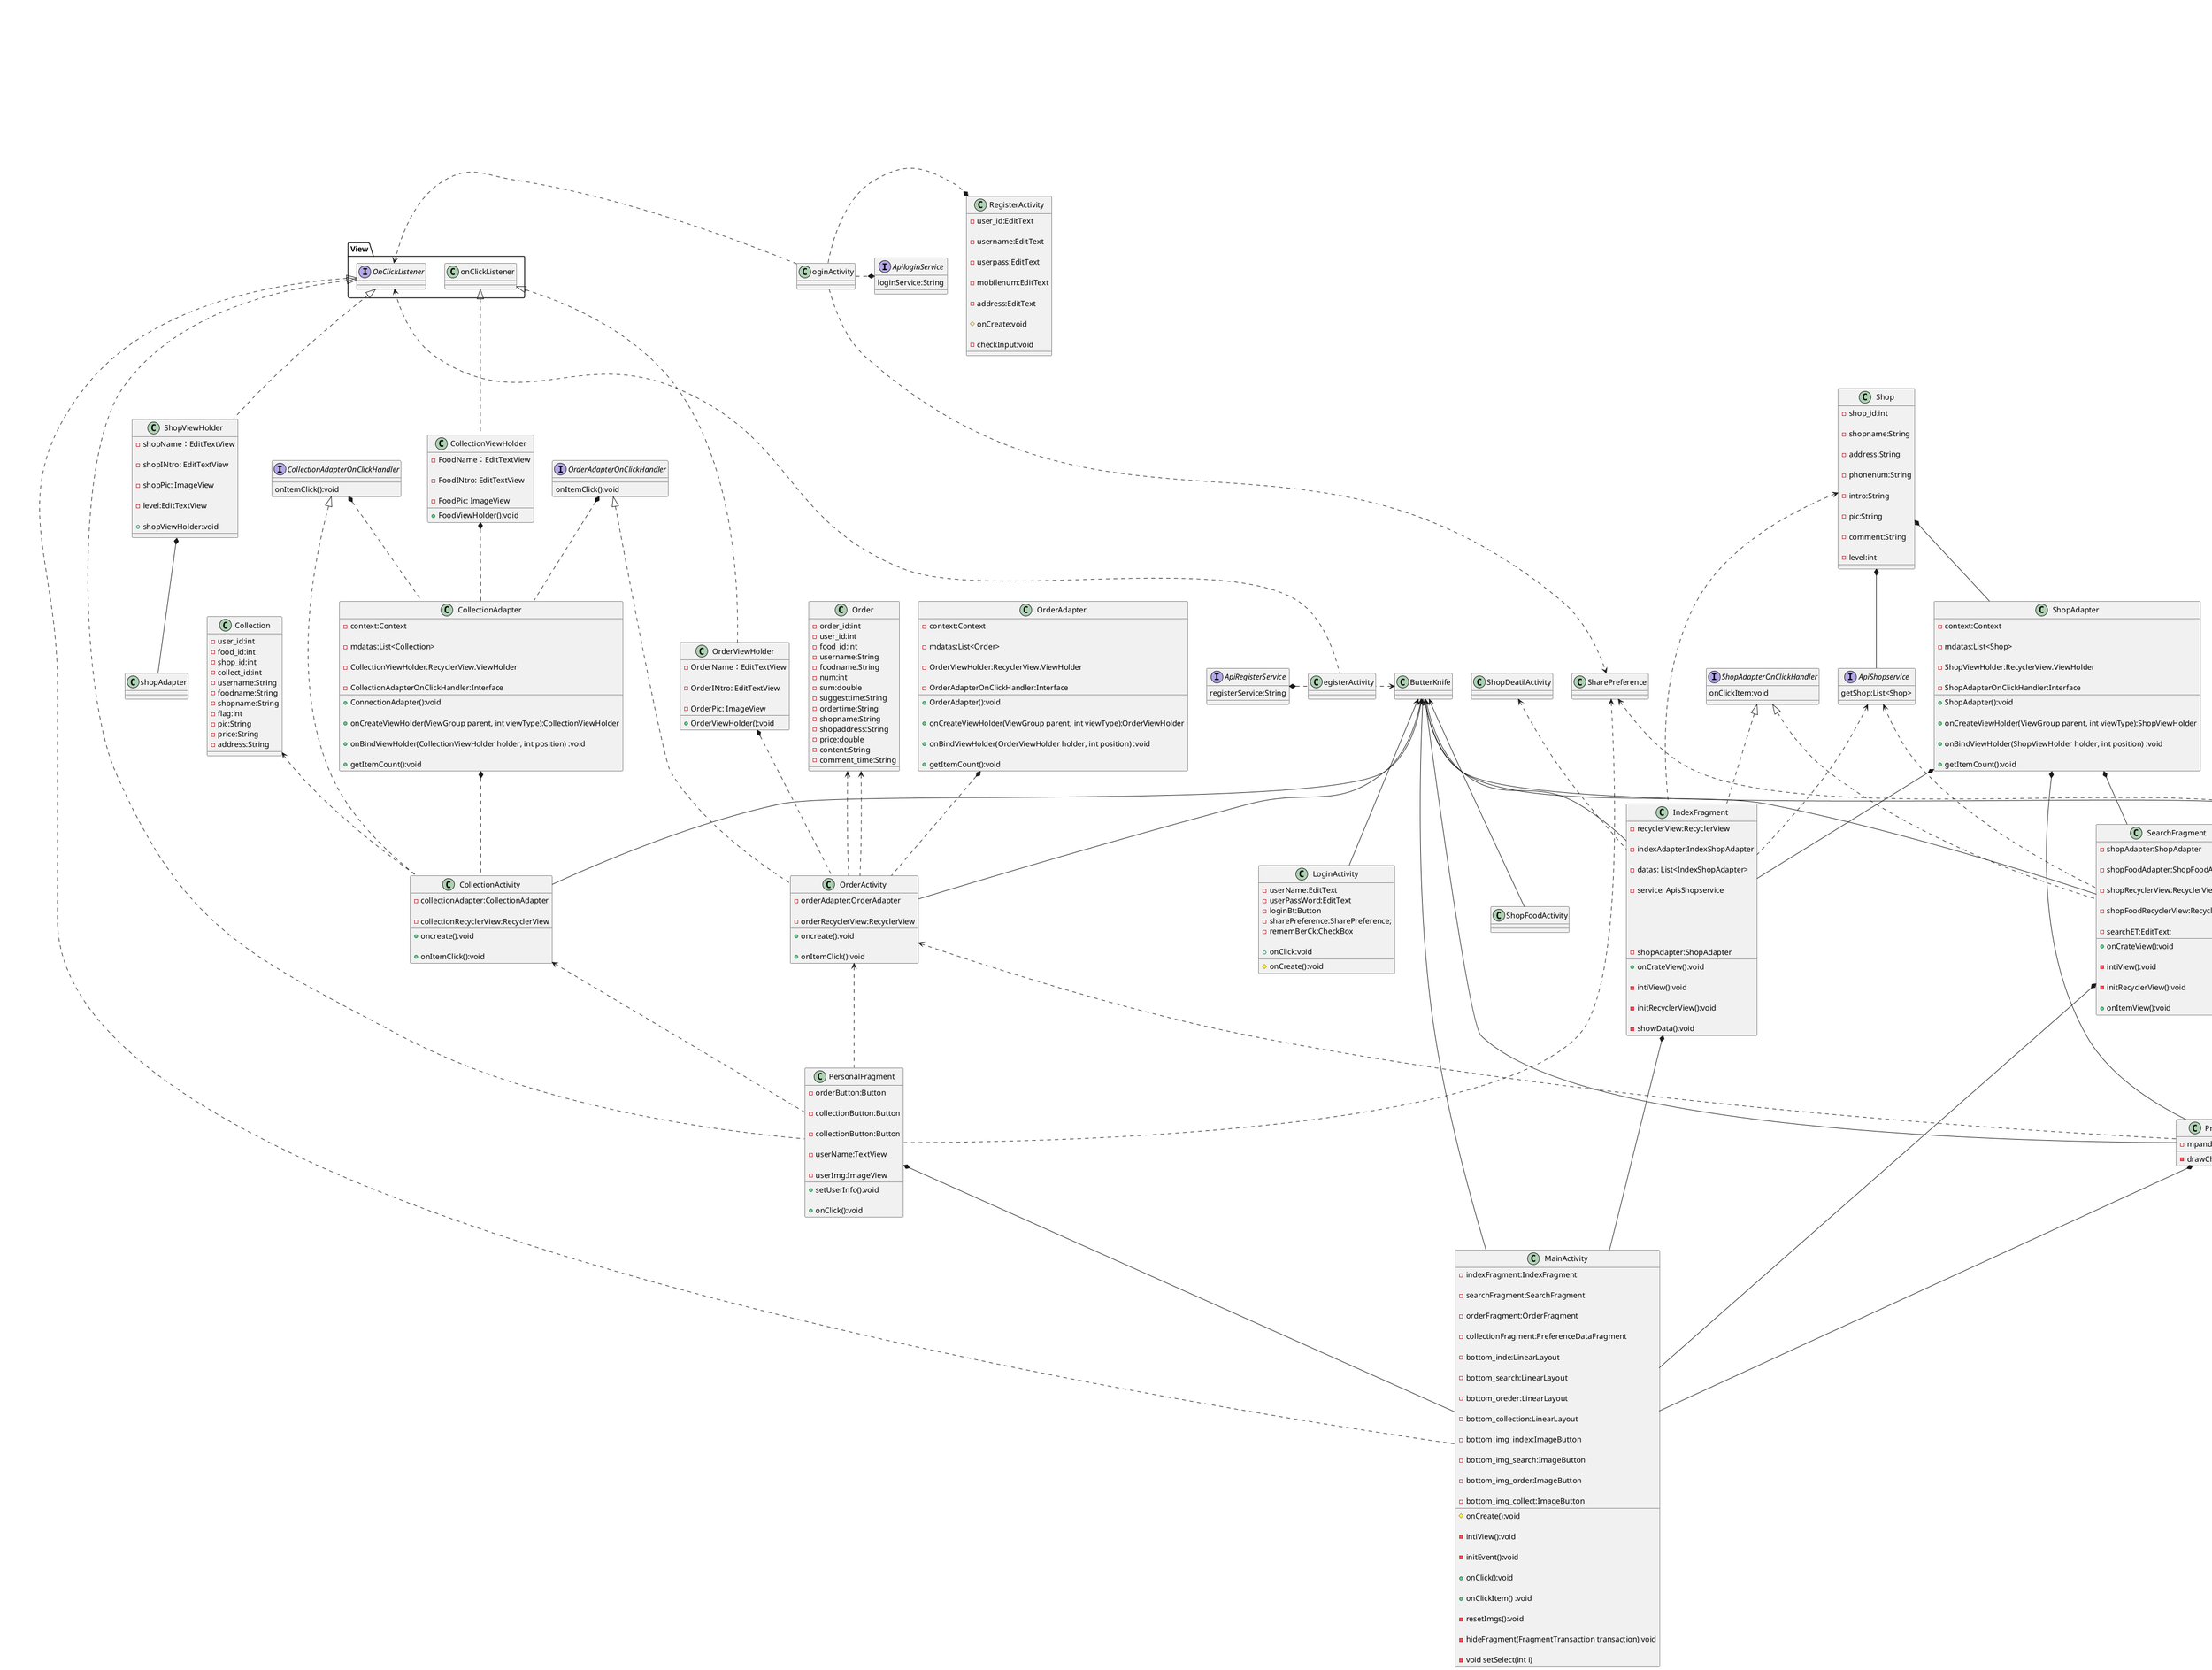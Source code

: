 @startuml

' MainAcitivity 相关
Interface View.OnClickListener

IndexFragment *-- MainActivity

SearchFragment *-- MainActivity

PersonalFragment *-- MainActivity

PreferenceDataFragment *-- MainActivity

View.OnClickListener <|.. MainActivity

ButterKnife <-- MainActivity

ButterKnife <-- IndexFragment

ButterKnife <-- SearchFragment

ButterKnife <-- PreferenceDataFragment

ButterKnife <-- ShopFoodDeatilActivity

ButterKnife <-- ShopFoodActivity

ButterKnife <-- CollectionActivity

ButterKnife <-- OrderActivity

class ButterKnife{
}

Class MainActivity{

- indexFragment:IndexFragment

- searchFragment:SearchFragment

- orderFragment:OrderFragment

- collectionFragment:PreferenceDataFragment

- bottom_inde:LinearLayout

- bottom_search:LinearLayout

- bottom_oreder:LinearLayout

- bottom_collection:LinearLayout

-bottom_img_index:ImageButton

-bottom_img_search:ImageButton

-bottom_img_order:ImageButton

-bottom_img_collect:ImageButton

#onCreate():void

- intiView():void

- initEvent():void

+ onClick():void

+ onClickItem() :void

- resetImgs():void

- hideFragment(FragmentTransaction transaction);void

- void setSelect(int i)

}


' 店铺首页相关

ApiShopservice <.. IndexFragment

ShopAdapter *-- IndexFragment

Shop *-- ApiShopservice

ShopViewHolder *-- shopAdapter

View.OnClickListener <|.. ShopViewHolder

ShopAdapterOnClickHandler <|.. IndexFragment

Shop <.. IndexFragment

Shop *-- ShopAdapter

ShopDeatilActivity <.. IndexFragment

Interface ApiShopservice{
getShop:List<Shop>
}

Interface ShopAdapterOnClickHandler{
onClickItem:void
}


Class IndexFragment{

- recyclerView:RecyclerView

- indexAdapter:IndexShopAdapter

- datas: List<IndexShopAdapter>

- service: ApisShopservice

+ onCrateView():void

- intiView():void

- initRecyclerView():void

- showData():void

- shopAdapter:ShopAdapter

}

Class ShopAdapter{

-context:Context

-mdatas:List<Shop>

-ShopViewHolder:RecyclerView.ViewHolder

-ShopAdapterOnClickHandler:Interface

+ShopAdapter():void

+onCreateViewHolder(ViewGroup parent, int viewType):ShopViewHolder

+  onBindViewHolder(ShopViewHolder holder, int position) :void

+  getItemCount():void
}

Class Shop{

-shop_id:int

-shopname:String

-address:String

-phonenum:String

-intro:String

-pic:String

-comment:String

-level:int
}

class ShopViewHolder{

-shopName：EditTextView

-shopINtro: EditTextView

-shopPic: ImageView

-level:EditTextView

+shopViewHolder:void

}



' 店铺内容页

SharePreference <..ShopFoodDeatilActivity

ShopFoodAdaper *-- ShopFoodDeatilActivity

ShopFoodViewHolder *-- ShopFoodAdaper

CommentFoodAdapter *-- ShopFoodDeatilActivity

ShopFoodAdapterOnClickHandler  <|.. ShopFoodDeatilActivity

ApiShopFoodservice  <.. ShopFoodDeatilActivity

ApiCollectionPullservice <.. ShopFoodDeatilActivity

ShopFood <.. ApiShopFoodservice

ShopFood <.. ShopFoodDeatilActivity

ShopFood *-- ShopFoodAdaper

FoodDeatilActivity <.. ApiShopFoodservice

Interface ApiShopFoodservice{
getFoodList:List<Food>
}

Interface ShopFoodAdapterOnClickHandler{
onClickItem():void
}

Interface ApiCollectionPullservice{
collectionPull:String
}

class ShopFoodDeatilActivity{
- shopName:EditText
- shopIntro:EditText
- shopAddress:EditText
- shoplevel:RatingBar
- foodRecyclerView: RecyclerView
- foodAdapter:FoodAdaper
#onCreate():void
+onClickItem():void
-pullCollection:void
}


class ShopFood{
-food_id:int
-foodname:String
-intro:String
-pic:String
-price:String
-shop_id:int
-type_id:int
-recommand:int
}

Class ShopFoodAdapter{

-context:Context

-mdatas:List<Food>

-FoodViewHolder:RecyclerView.ViewHolder

-FoodAdapterOnClickHandler:Interface

+FoodAdapter():void

+onCreateViewHolder(ViewGroup parent, int viewType):FoodViewHolder

+  onBindViewHolder(FoodViewHolder holder, int position) :void

+  getItemCount():void

}


class ShopFoodViewHolder{

-FoodName：EditTextView

-FoodINtro: EditTextView

-FoodPic: ImageView

-level:EditTextView

+FoodViewHolder:void

}



' 食物内容页



CommentAdaper *-- FoodDeatilActivity

CommentFoodViewHolder *-- CommentAdaper

Comment *-- CommentAdaper

ApiFoodservice  <.. FoodDeatilActivity

Food <.. ApiFoodservice

Food <.. FoodDeatilActivity

Comment <.. FoodDeatilActivity

Interface ApiShopFoodservice{

getFood():Food

buyFood():String

getComment():List<Comment>

}

class FoodDeatilActivity{

- foodName:EditText

- foodIntro:EditText

- foodPrice:EditText

- commentAdapter: CommentAdapter

- commentRecyclerView:RecyclerView

#onCreate():void

+buyFood();

}


Class CommentFoodAdapter{

-context:Context

-mdatas:List<Comment>

-CommentViewHolder:RecyclerView.ViewHolder

-CommentAdapterOnClickHandler:Interface

+CommentAdapter():void

+onCreateViewHolder(ViewGroup parent, int viewType):CommentViewHolder

+onBindViewHolder(CommentViewHolder holder, int position) :void

+getItemCount():void

}


class CommentFoodViewHolder{

-CommentName：EditTextView

-CommentINtro: EditTextView

-CommentTime:EditTextView

}

Class Food{
-food_id: int
-foodname:String
-intro:String
-pic:String
-price:int
-shop_id:int
-type_id:int
-recommand:int

}

Class Comment{
-order_id:int
-user_id:int
-food_id:int
-foodname:String
-num:int
-sum:iny
-suggesttime:String
-ordertime:int
-shopname:String
-shopaddress:String
-price:int
-content:String
-comment_time:String
}



' 搜索及其相关

ShopAdapter *-- SearchFragment

ShopFoodAdapter *-- SearchFragment

ApiShopFoodservice  <.. SearchFragment

ApiShopservice  <.. SearchFragment

FoodDeatilActivity  <.. SearchFragment

ShopFoodAdapterOnClickHandler  <|.. SearchFragment

ShopAdapterOnClickHandler  <|.. SearchFragment

Class SearchFragment{

-shopAdapter:ShopAdapter

-shopFoodAdapter:ShopFoodAdapter

-shopRecyclerView:RecyclerView

-shopFoodRecyclerView:RecyclerView

-searchET:EditText;

+ onCrateView():void

- intiView():void

- initRecyclerView():void

+ onItemView():void

}


' 偏好统计页

ShopAdapter *-- PreferenceDataFragment

ApiUserInfoservice <.. PreferenceDataFragment

UserInfo <.. ApiUserInfoservice

OrderActivity <.. PreferenceDataFragment

ConnectionActivity <.. PreferenceDataFragment

UserInfo <.. PreferenceDataFragment

Mpandroidchart <.. PreferenceDataFragment

class ApiUserInfoservice{

getUserInfo:List<UserInfo>
}

class Mpandroidchart{
}

class PreferenceDataFragment{
- mpandroidchart:Mpandroidchart
- drawChart():void
}

' 个人中心页

View.OnClickListener<|..PersonalFragment

CollectionActivity<..PersonalFragment

OrderActivity<..PersonalFragment

SharePreference <..PersonalFragment

Collection<..CollectionActivity

CollectionAdapter *..CollectionActivity

CollectionViewHolder *.. CollectionAdapter

View.onClickListener <|.. CollectionViewHolder

CollectionAdapterOnClickHandler <|..CollectionActivity

CollectionAdapterOnClickHandler *..CollectionAdapter

Order<..OrderActivity

OrderAdapter *..OrderActivity

OrderViewHolder *.. OrderActivity

View.onClickListener <|.. OrderViewHolder

OrderAdapterOnClickHandler <|..OrderActivity

OrderAdapterOnClickHandler *..CollectionAdapter


Interface CollectionAdapterOnClickHandler{
    onItemClick():void
}

Interface OrderAdapterOnClickHandler{
    onItemClick():void
}

Order <.. OrderActivity

class PersonalFragment{

- orderButton:Button

- collectionButton:Button

- collectionButton:Button

- userName:TextView

- userImg:ImageView

+ setUserInfo():void

+ onClick():void

}

class CollectionActivity{

-collectionAdapter:CollectionAdapter

-collectionRecyclerView:RecyclerView

+ oncreate():void

+ onItemClick():void

}

Class CollectionAdapter{

-context:Context

-mdatas:List<Collection>

-CollectionViewHolder:RecyclerView.ViewHolder

-CollectionAdapterOnClickHandler:Interface

+ConnectionAdapter():void

+onCreateViewHolder(ViewGroup parent, int viewType):CollectionViewHolder

+  onBindViewHolder(CollectionViewHolder holder, int position) :void

+  getItemCount():void

}


class CollectionViewHolder{

-FoodName：EditTextView

-FoodINtro: EditTextView

-FoodPic: ImageView

+FoodViewHolder():void

}

class OrderActivity{

-orderAdapter:OrderAdapter

-orderRecyclerView:RecyclerView

+ oncreate():void

+ onItemClick():void

}


Class OrderAdapter{

-context:Context

-mdatas:List<Order>

-OrderViewHolder:RecyclerView.ViewHolder

-OrderAdapterOnClickHandler:Interface

+OrderAdapter():void

+onCreateViewHolder(ViewGroup parent, int viewType):OrderViewHolder

+  onBindViewHolder(OrderViewHolder holder, int position) :void

+  getItemCount():void

}


class OrderViewHolder{

-OrderName：EditTextView

-OrderINtro: EditTextView

-OrderPic: ImageView

+OrderViewHolder():void

}


Class Order{
-order_id:int
-user_id:int
-food_id:int
-username:String
-foodname:String
-num:int
-sum:double
-suggesttime:String
-ordertime:String
-shopname:String
-shopaddress:String
-price:double
-content:String
-comment_time:String
}


Class Collection{
-user_id:int
-food_id:int
-shop_id:int
-collect_id:int
-username:String
-foodname:String
-shopname:String
-flag:int
-pic:String
-price:String
-address:String

}


Class UserInfo{
-user_id:int
-username:String
-userpass:String
-mobilenum:int
-address:String
-comment:String
}


' 登录

ButterKnife <-- LoginActivity

View.OnClickListener<..LoginActivity

SharePreference <..LoginActivity

RegisterActivity *..LoginActivity

ApiloginService *..LoginActivity

Interface ApiloginService{
loginService:String
}

class LoginActivity{
- userName:EditText
- userPassWord:EditText
- loginBt:Button
- sharePreference:SharePreference;
- rememBerCk:CheckBox

#onCreate():void
+onClick:void
}

' 注册

View.OnClickListener<..RegisterActivity

ButterKnife<..RegisterActivity

ApiRegisterService *..RegisterActivity

Interface ApiRegisterService{

registerService:String

}

class RegisterActivity{

-user_id:EditText

-username:EditText

-userpass:EditText

-mobilenum:EditText

-address:EditText

#onCreate:void

-checkInput:void

}

@enduml